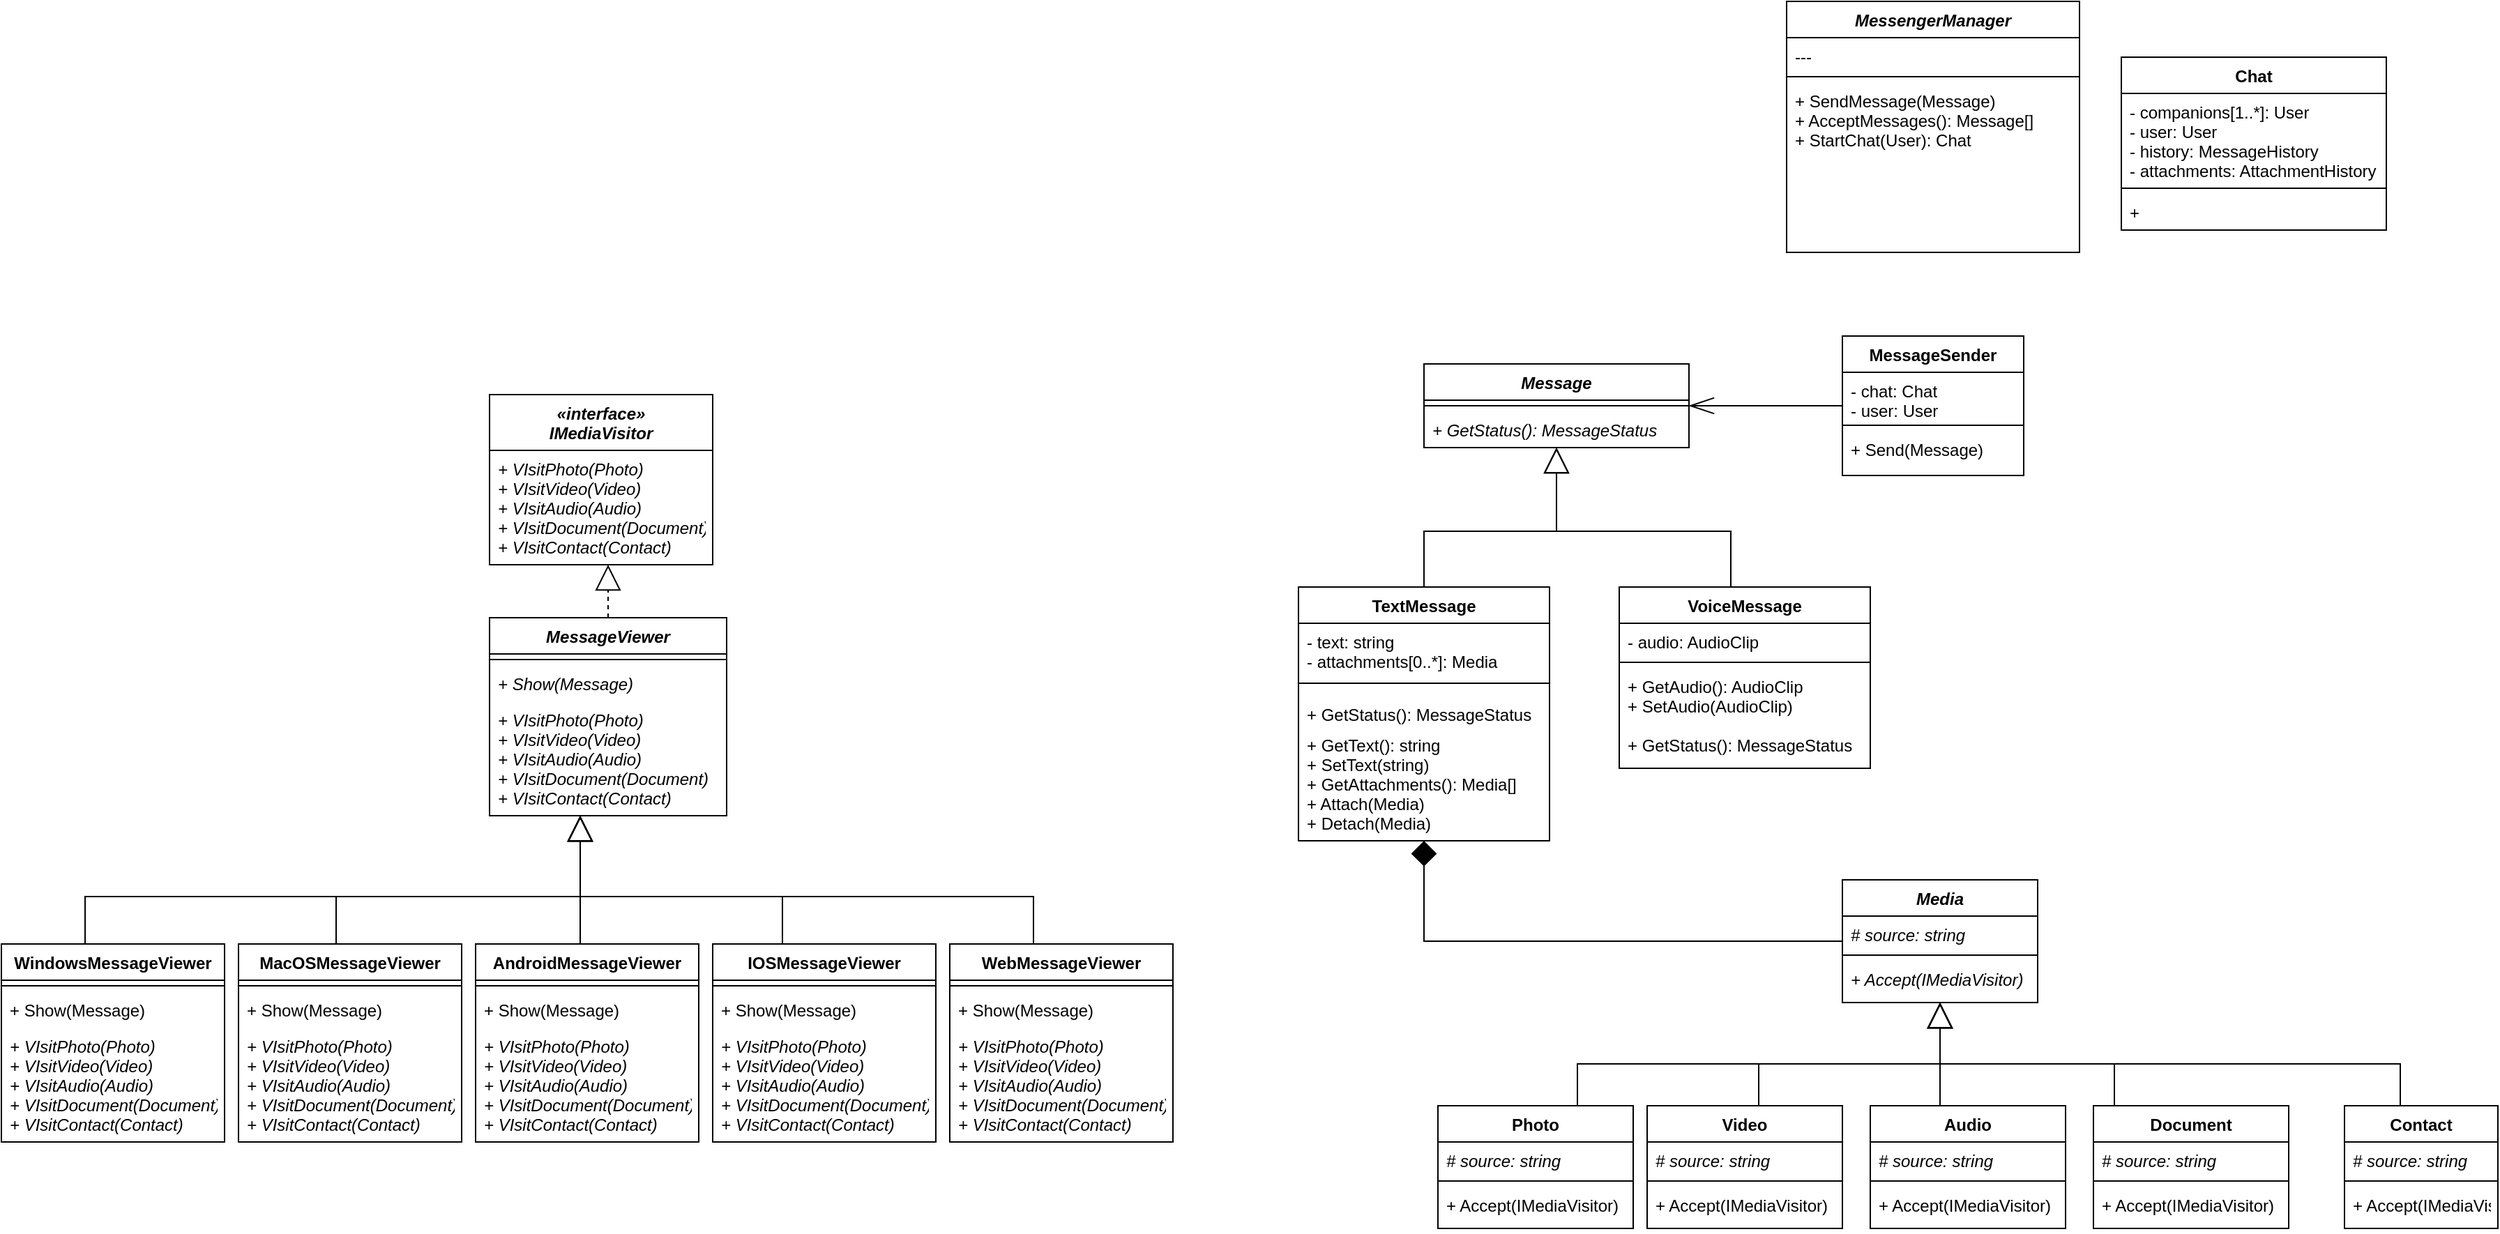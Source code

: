 <mxfile version="15.8.7" type="device"><diagram id="KsaIOCE8Mt4MVBDJVFek" name="Страница 1"><mxGraphModel dx="2897" dy="1224" grid="1" gridSize="10" guides="1" tooltips="1" connect="1" arrows="1" fold="1" page="1" pageScale="1" pageWidth="827" pageHeight="1169" math="0" shadow="0"><root><mxCell id="0"/><mxCell id="1" parent="0"/><mxCell id="n_JQmSPlWDFtVzxkH7G6-18" style="edgeStyle=orthogonalEdgeStyle;rounded=0;orthogonalLoop=1;jettySize=auto;html=1;endArrow=block;endFill=0;endSize=16;" edge="1" parent="1" source="E3m7jKcObCessWfzBNHi-1" target="n_JQmSPlWDFtVzxkH7G6-9"><mxGeometry relative="1" as="geometry"><Array as="points"><mxPoint x="290" y="410"/><mxPoint x="385" y="410"/></Array></mxGeometry></mxCell><mxCell id="E3m7jKcObCessWfzBNHi-1" value="TextMessage" style="swimlane;fontStyle=1;align=center;verticalAlign=top;childLayout=stackLayout;horizontal=1;startSize=26;horizontalStack=0;resizeParent=1;resizeParentMax=0;resizeLast=0;collapsible=1;marginBottom=0;" parent="1" vertex="1"><mxGeometry x="200" y="450" width="180" height="182" as="geometry"/></mxCell><mxCell id="E3m7jKcObCessWfzBNHi-2" value="- text: string&#10;- attachments[0..*]: Media" style="text;strokeColor=none;fillColor=none;align=left;verticalAlign=top;spacingLeft=4;spacingRight=4;overflow=hidden;rotatable=0;points=[[0,0.5],[1,0.5]];portConstraint=eastwest;" parent="E3m7jKcObCessWfzBNHi-1" vertex="1"><mxGeometry y="26" width="180" height="34" as="geometry"/></mxCell><mxCell id="E3m7jKcObCessWfzBNHi-3" value="" style="line;strokeWidth=1;fillColor=none;align=left;verticalAlign=middle;spacingTop=-1;spacingLeft=3;spacingRight=3;rotatable=0;labelPosition=right;points=[];portConstraint=eastwest;" parent="E3m7jKcObCessWfzBNHi-1" vertex="1"><mxGeometry y="60" width="180" height="18" as="geometry"/></mxCell><mxCell id="n_JQmSPlWDFtVzxkH7G6-30" value="+ GetStatus(): MessageStatus" style="text;strokeColor=none;fillColor=none;align=left;verticalAlign=top;spacingLeft=4;spacingRight=4;overflow=hidden;rotatable=0;points=[[0,0.5],[1,0.5]];portConstraint=eastwest;fontStyle=0" vertex="1" parent="E3m7jKcObCessWfzBNHi-1"><mxGeometry y="78" width="180" height="22" as="geometry"/></mxCell><mxCell id="E3m7jKcObCessWfzBNHi-4" value="+ GetText(): string&#10;+ SetText(string)&#10;+ GetAttachments(): Media[]&#10;+ Attach(Media)&#10;+ Detach(Media)" style="text;strokeColor=none;fillColor=none;align=left;verticalAlign=top;spacingLeft=4;spacingRight=4;overflow=hidden;rotatable=0;points=[[0,0.5],[1,0.5]];portConstraint=eastwest;" parent="E3m7jKcObCessWfzBNHi-1" vertex="1"><mxGeometry y="100" width="180" height="82" as="geometry"/></mxCell><mxCell id="n_JQmSPlWDFtVzxkH7G6-19" style="edgeStyle=orthogonalEdgeStyle;rounded=0;orthogonalLoop=1;jettySize=auto;html=1;endArrow=block;endFill=0;endSize=16;" edge="1" parent="1" source="E3m7jKcObCessWfzBNHi-5" target="n_JQmSPlWDFtVzxkH7G6-9"><mxGeometry relative="1" as="geometry"><Array as="points"><mxPoint x="510" y="410"/><mxPoint x="385" y="410"/></Array></mxGeometry></mxCell><mxCell id="E3m7jKcObCessWfzBNHi-5" value="VoiceMessage" style="swimlane;fontStyle=1;align=center;verticalAlign=top;childLayout=stackLayout;horizontal=1;startSize=26;horizontalStack=0;resizeParent=1;resizeParentMax=0;resizeLast=0;collapsible=1;marginBottom=0;" parent="1" vertex="1"><mxGeometry x="430" y="450" width="180" height="130" as="geometry"/></mxCell><mxCell id="E3m7jKcObCessWfzBNHi-6" value="- audio: AudioClip" style="text;strokeColor=none;fillColor=none;align=left;verticalAlign=top;spacingLeft=4;spacingRight=4;overflow=hidden;rotatable=0;points=[[0,0.5],[1,0.5]];portConstraint=eastwest;" parent="E3m7jKcObCessWfzBNHi-5" vertex="1"><mxGeometry y="26" width="180" height="24" as="geometry"/></mxCell><mxCell id="E3m7jKcObCessWfzBNHi-7" value="" style="line;strokeWidth=1;fillColor=none;align=left;verticalAlign=middle;spacingTop=-1;spacingLeft=3;spacingRight=3;rotatable=0;labelPosition=right;points=[];portConstraint=eastwest;" parent="E3m7jKcObCessWfzBNHi-5" vertex="1"><mxGeometry y="50" width="180" height="8" as="geometry"/></mxCell><mxCell id="E3m7jKcObCessWfzBNHi-8" value="+ GetAudio(): AudioClip&#10;+ SetAudio(AudioClip)" style="text;strokeColor=none;fillColor=none;align=left;verticalAlign=top;spacingLeft=4;spacingRight=4;overflow=hidden;rotatable=0;points=[[0,0.5],[1,0.5]];portConstraint=eastwest;" parent="E3m7jKcObCessWfzBNHi-5" vertex="1"><mxGeometry y="58" width="180" height="42" as="geometry"/></mxCell><mxCell id="n_JQmSPlWDFtVzxkH7G6-31" value="+ GetStatus(): MessageStatus" style="text;strokeColor=none;fillColor=none;align=left;verticalAlign=top;spacingLeft=4;spacingRight=4;overflow=hidden;rotatable=0;points=[[0,0.5],[1,0.5]];portConstraint=eastwest;fontStyle=0" vertex="1" parent="E3m7jKcObCessWfzBNHi-5"><mxGeometry y="100" width="180" height="30" as="geometry"/></mxCell><mxCell id="E3m7jKcObCessWfzBNHi-9" value="Chat" style="swimlane;fontStyle=1;align=center;verticalAlign=top;childLayout=stackLayout;horizontal=1;startSize=26;horizontalStack=0;resizeParent=1;resizeParentMax=0;resizeLast=0;collapsible=1;marginBottom=0;" parent="1" vertex="1"><mxGeometry x="790" y="70" width="190" height="124" as="geometry"/></mxCell><mxCell id="E3m7jKcObCessWfzBNHi-10" value="- companions[1..*]: User&#10;- user: User&#10;- history: MessageHistory&#10;- attachments: AttachmentHistory" style="text;strokeColor=none;fillColor=none;align=left;verticalAlign=top;spacingLeft=4;spacingRight=4;overflow=hidden;rotatable=0;points=[[0,0.5],[1,0.5]];portConstraint=eastwest;" parent="E3m7jKcObCessWfzBNHi-9" vertex="1"><mxGeometry y="26" width="190" height="64" as="geometry"/></mxCell><mxCell id="E3m7jKcObCessWfzBNHi-11" value="" style="line;strokeWidth=1;fillColor=none;align=left;verticalAlign=middle;spacingTop=-1;spacingLeft=3;spacingRight=3;rotatable=0;labelPosition=right;points=[];portConstraint=eastwest;" parent="E3m7jKcObCessWfzBNHi-9" vertex="1"><mxGeometry y="90" width="190" height="8" as="geometry"/></mxCell><mxCell id="E3m7jKcObCessWfzBNHi-12" value="+ " style="text;strokeColor=none;fillColor=none;align=left;verticalAlign=top;spacingLeft=4;spacingRight=4;overflow=hidden;rotatable=0;points=[[0,0.5],[1,0.5]];portConstraint=eastwest;" parent="E3m7jKcObCessWfzBNHi-9" vertex="1"><mxGeometry y="98" width="190" height="26" as="geometry"/></mxCell><mxCell id="n_JQmSPlWDFtVzxkH7G6-1" value="MessengerManager" style="swimlane;fontStyle=3;align=center;verticalAlign=top;childLayout=stackLayout;horizontal=1;startSize=26;horizontalStack=0;resizeParent=1;resizeParentMax=0;resizeLast=0;collapsible=1;marginBottom=0;" vertex="1" parent="1"><mxGeometry x="550" y="30" width="210" height="180" as="geometry"/></mxCell><mxCell id="n_JQmSPlWDFtVzxkH7G6-2" value="---" style="text;strokeColor=none;fillColor=none;align=left;verticalAlign=top;spacingLeft=4;spacingRight=4;overflow=hidden;rotatable=0;points=[[0,0.5],[1,0.5]];portConstraint=eastwest;" vertex="1" parent="n_JQmSPlWDFtVzxkH7G6-1"><mxGeometry y="26" width="210" height="24" as="geometry"/></mxCell><mxCell id="n_JQmSPlWDFtVzxkH7G6-3" value="" style="line;strokeWidth=1;fillColor=none;align=left;verticalAlign=middle;spacingTop=-1;spacingLeft=3;spacingRight=3;rotatable=0;labelPosition=right;points=[];portConstraint=eastwest;" vertex="1" parent="n_JQmSPlWDFtVzxkH7G6-1"><mxGeometry y="50" width="210" height="8" as="geometry"/></mxCell><mxCell id="n_JQmSPlWDFtVzxkH7G6-4" value="+ SendMessage(Message)&#10;+ AcceptMessages(): Message[]&#10;+ StartChat(User): Chat" style="text;strokeColor=none;fillColor=none;align=left;verticalAlign=top;spacingLeft=4;spacingRight=4;overflow=hidden;rotatable=0;points=[[0,0.5],[1,0.5]];portConstraint=eastwest;" vertex="1" parent="n_JQmSPlWDFtVzxkH7G6-1"><mxGeometry y="58" width="210" height="122" as="geometry"/></mxCell><mxCell id="n_JQmSPlWDFtVzxkH7G6-26" style="edgeStyle=orthogonalEdgeStyle;rounded=0;orthogonalLoop=1;jettySize=auto;html=1;endArrow=openThin;endFill=0;endSize=16;" edge="1" parent="1" source="n_JQmSPlWDFtVzxkH7G6-5" target="n_JQmSPlWDFtVzxkH7G6-9"><mxGeometry relative="1" as="geometry"/></mxCell><mxCell id="n_JQmSPlWDFtVzxkH7G6-5" value="MessageSender" style="swimlane;fontStyle=1;align=center;verticalAlign=top;childLayout=stackLayout;horizontal=1;startSize=26;horizontalStack=0;resizeParent=1;resizeParentMax=0;resizeLast=0;collapsible=1;marginBottom=0;" vertex="1" parent="1"><mxGeometry x="590" y="270" width="130" height="100" as="geometry"/></mxCell><mxCell id="n_JQmSPlWDFtVzxkH7G6-6" value="- chat: Chat&#10;- user: User" style="text;strokeColor=none;fillColor=none;align=left;verticalAlign=top;spacingLeft=4;spacingRight=4;overflow=hidden;rotatable=0;points=[[0,0.5],[1,0.5]];portConstraint=eastwest;" vertex="1" parent="n_JQmSPlWDFtVzxkH7G6-5"><mxGeometry y="26" width="130" height="34" as="geometry"/></mxCell><mxCell id="n_JQmSPlWDFtVzxkH7G6-7" value="" style="line;strokeWidth=1;fillColor=none;align=left;verticalAlign=middle;spacingTop=-1;spacingLeft=3;spacingRight=3;rotatable=0;labelPosition=right;points=[];portConstraint=eastwest;" vertex="1" parent="n_JQmSPlWDFtVzxkH7G6-5"><mxGeometry y="60" width="130" height="8" as="geometry"/></mxCell><mxCell id="n_JQmSPlWDFtVzxkH7G6-8" value="+ Send(Message)" style="text;strokeColor=none;fillColor=none;align=left;verticalAlign=top;spacingLeft=4;spacingRight=4;overflow=hidden;rotatable=0;points=[[0,0.5],[1,0.5]];portConstraint=eastwest;" vertex="1" parent="n_JQmSPlWDFtVzxkH7G6-5"><mxGeometry y="68" width="130" height="32" as="geometry"/></mxCell><mxCell id="n_JQmSPlWDFtVzxkH7G6-9" value="Message" style="swimlane;fontStyle=3;align=center;verticalAlign=top;childLayout=stackLayout;horizontal=1;startSize=26;horizontalStack=0;resizeParent=1;resizeParentMax=0;resizeLast=0;collapsible=1;marginBottom=0;" vertex="1" parent="1"><mxGeometry x="290" y="290" width="190" height="60" as="geometry"/></mxCell><mxCell id="n_JQmSPlWDFtVzxkH7G6-11" value="" style="line;strokeWidth=1;fillColor=none;align=left;verticalAlign=middle;spacingTop=-1;spacingLeft=3;spacingRight=3;rotatable=0;labelPosition=right;points=[];portConstraint=eastwest;" vertex="1" parent="n_JQmSPlWDFtVzxkH7G6-9"><mxGeometry y="26" width="190" height="8" as="geometry"/></mxCell><mxCell id="n_JQmSPlWDFtVzxkH7G6-12" value="+ GetStatus(): MessageStatus" style="text;strokeColor=none;fillColor=none;align=left;verticalAlign=top;spacingLeft=4;spacingRight=4;overflow=hidden;rotatable=0;points=[[0,0.5],[1,0.5]];portConstraint=eastwest;fontStyle=2" vertex="1" parent="n_JQmSPlWDFtVzxkH7G6-9"><mxGeometry y="34" width="190" height="26" as="geometry"/></mxCell><mxCell id="n_JQmSPlWDFtVzxkH7G6-108" style="edgeStyle=orthogonalEdgeStyle;rounded=0;orthogonalLoop=1;jettySize=auto;html=1;endArrow=block;endFill=0;endSize=16;dashed=1;" edge="1" parent="1" source="n_JQmSPlWDFtVzxkH7G6-22" target="n_JQmSPlWDFtVzxkH7G6-51"><mxGeometry relative="1" as="geometry"><Array as="points"><mxPoint x="-315" y="472"/><mxPoint x="-315" y="472"/></Array></mxGeometry></mxCell><mxCell id="n_JQmSPlWDFtVzxkH7G6-22" value="MessageViewer" style="swimlane;fontStyle=3;align=center;verticalAlign=top;childLayout=stackLayout;horizontal=1;startSize=26;horizontalStack=0;resizeParent=1;resizeParentMax=0;resizeLast=0;collapsible=1;marginBottom=0;" vertex="1" parent="1"><mxGeometry x="-380" y="472" width="170" height="142" as="geometry"/></mxCell><mxCell id="n_JQmSPlWDFtVzxkH7G6-24" value="" style="line;strokeWidth=1;fillColor=none;align=left;verticalAlign=middle;spacingTop=-1;spacingLeft=3;spacingRight=3;rotatable=0;labelPosition=right;points=[];portConstraint=eastwest;" vertex="1" parent="n_JQmSPlWDFtVzxkH7G6-22"><mxGeometry y="26" width="170" height="8" as="geometry"/></mxCell><mxCell id="n_JQmSPlWDFtVzxkH7G6-25" value="+ Show(Message)&#10;" style="text;strokeColor=none;fillColor=none;align=left;verticalAlign=top;spacingLeft=4;spacingRight=4;overflow=hidden;rotatable=0;points=[[0,0.5],[1,0.5]];portConstraint=eastwest;fontStyle=2" vertex="1" parent="n_JQmSPlWDFtVzxkH7G6-22"><mxGeometry y="34" width="170" height="26" as="geometry"/></mxCell><mxCell id="n_JQmSPlWDFtVzxkH7G6-109" value="+ VIsitPhoto(Photo)&#10;+ VIsitVideo(Video)&#10;+ VIsitAudio(Audio)&#10;+ VIsitDocument(Document)&#10;+ VIsitContact(Contact)" style="text;strokeColor=none;fillColor=none;align=left;verticalAlign=top;spacingLeft=4;spacingRight=4;overflow=hidden;rotatable=0;points=[[0,0.5],[1,0.5]];portConstraint=eastwest;fontStyle=2" vertex="1" parent="n_JQmSPlWDFtVzxkH7G6-22"><mxGeometry y="60" width="170" height="82" as="geometry"/></mxCell><mxCell id="n_JQmSPlWDFtVzxkH7G6-45" style="edgeStyle=orthogonalEdgeStyle;rounded=0;orthogonalLoop=1;jettySize=auto;html=1;endArrow=block;endFill=0;endSize=16;" edge="1" parent="1" source="n_JQmSPlWDFtVzxkH7G6-27" target="n_JQmSPlWDFtVzxkH7G6-22"><mxGeometry relative="1" as="geometry"><Array as="points"><mxPoint x="-670" y="672"/><mxPoint x="-315" y="672"/></Array></mxGeometry></mxCell><mxCell id="n_JQmSPlWDFtVzxkH7G6-27" value="WindowsMessageViewer" style="swimlane;fontStyle=1;align=center;verticalAlign=top;childLayout=stackLayout;horizontal=1;startSize=26;horizontalStack=0;resizeParent=1;resizeParentMax=0;resizeLast=0;collapsible=1;marginBottom=0;" vertex="1" parent="1"><mxGeometry x="-730" y="706" width="160" height="142" as="geometry"/></mxCell><mxCell id="n_JQmSPlWDFtVzxkH7G6-28" value="" style="line;strokeWidth=1;fillColor=none;align=left;verticalAlign=middle;spacingTop=-1;spacingLeft=3;spacingRight=3;rotatable=0;labelPosition=right;points=[];portConstraint=eastwest;" vertex="1" parent="n_JQmSPlWDFtVzxkH7G6-27"><mxGeometry y="26" width="160" height="8" as="geometry"/></mxCell><mxCell id="n_JQmSPlWDFtVzxkH7G6-29" value="+ Show(Message)&#10;" style="text;strokeColor=none;fillColor=none;align=left;verticalAlign=top;spacingLeft=4;spacingRight=4;overflow=hidden;rotatable=0;points=[[0,0.5],[1,0.5]];portConstraint=eastwest;" vertex="1" parent="n_JQmSPlWDFtVzxkH7G6-27"><mxGeometry y="34" width="160" height="26" as="geometry"/></mxCell><mxCell id="n_JQmSPlWDFtVzxkH7G6-111" value="+ VIsitPhoto(Photo)&#10;+ VIsitVideo(Video)&#10;+ VIsitAudio(Audio)&#10;+ VIsitDocument(Document)&#10;+ VIsitContact(Contact)" style="text;strokeColor=none;fillColor=none;align=left;verticalAlign=top;spacingLeft=4;spacingRight=4;overflow=hidden;rotatable=0;points=[[0,0.5],[1,0.5]];portConstraint=eastwest;fontStyle=2" vertex="1" parent="n_JQmSPlWDFtVzxkH7G6-27"><mxGeometry y="60" width="160" height="82" as="geometry"/></mxCell><mxCell id="n_JQmSPlWDFtVzxkH7G6-47" style="edgeStyle=orthogonalEdgeStyle;rounded=0;orthogonalLoop=1;jettySize=auto;html=1;endArrow=block;endFill=0;endSize=16;" edge="1" parent="1" source="n_JQmSPlWDFtVzxkH7G6-33" target="n_JQmSPlWDFtVzxkH7G6-22"><mxGeometry relative="1" as="geometry"><Array as="points"><mxPoint x="-490" y="672"/><mxPoint x="-315" y="672"/></Array></mxGeometry></mxCell><mxCell id="n_JQmSPlWDFtVzxkH7G6-33" value="MacOSMessageViewer" style="swimlane;fontStyle=1;align=center;verticalAlign=top;childLayout=stackLayout;horizontal=1;startSize=26;horizontalStack=0;resizeParent=1;resizeParentMax=0;resizeLast=0;collapsible=1;marginBottom=0;" vertex="1" parent="1"><mxGeometry x="-560" y="706" width="160" height="142" as="geometry"/></mxCell><mxCell id="n_JQmSPlWDFtVzxkH7G6-34" value="" style="line;strokeWidth=1;fillColor=none;align=left;verticalAlign=middle;spacingTop=-1;spacingLeft=3;spacingRight=3;rotatable=0;labelPosition=right;points=[];portConstraint=eastwest;" vertex="1" parent="n_JQmSPlWDFtVzxkH7G6-33"><mxGeometry y="26" width="160" height="8" as="geometry"/></mxCell><mxCell id="n_JQmSPlWDFtVzxkH7G6-35" value="+ Show(Message)&#10;" style="text;strokeColor=none;fillColor=none;align=left;verticalAlign=top;spacingLeft=4;spacingRight=4;overflow=hidden;rotatable=0;points=[[0,0.5],[1,0.5]];portConstraint=eastwest;" vertex="1" parent="n_JQmSPlWDFtVzxkH7G6-33"><mxGeometry y="34" width="160" height="26" as="geometry"/></mxCell><mxCell id="n_JQmSPlWDFtVzxkH7G6-112" value="+ VIsitPhoto(Photo)&#10;+ VIsitVideo(Video)&#10;+ VIsitAudio(Audio)&#10;+ VIsitDocument(Document)&#10;+ VIsitContact(Contact)" style="text;strokeColor=none;fillColor=none;align=left;verticalAlign=top;spacingLeft=4;spacingRight=4;overflow=hidden;rotatable=0;points=[[0,0.5],[1,0.5]];portConstraint=eastwest;fontStyle=2" vertex="1" parent="n_JQmSPlWDFtVzxkH7G6-33"><mxGeometry y="60" width="160" height="82" as="geometry"/></mxCell><mxCell id="n_JQmSPlWDFtVzxkH7G6-48" style="edgeStyle=orthogonalEdgeStyle;rounded=0;orthogonalLoop=1;jettySize=auto;html=1;endArrow=block;endFill=0;endSize=16;" edge="1" parent="1" source="n_JQmSPlWDFtVzxkH7G6-36" target="n_JQmSPlWDFtVzxkH7G6-22"><mxGeometry relative="1" as="geometry"><Array as="points"><mxPoint x="-315" y="692"/><mxPoint x="-315" y="692"/></Array></mxGeometry></mxCell><mxCell id="n_JQmSPlWDFtVzxkH7G6-36" value="AndroidMessageViewer" style="swimlane;fontStyle=1;align=center;verticalAlign=top;childLayout=stackLayout;horizontal=1;startSize=26;horizontalStack=0;resizeParent=1;resizeParentMax=0;resizeLast=0;collapsible=1;marginBottom=0;" vertex="1" parent="1"><mxGeometry x="-390" y="706" width="160" height="142" as="geometry"/></mxCell><mxCell id="n_JQmSPlWDFtVzxkH7G6-37" value="" style="line;strokeWidth=1;fillColor=none;align=left;verticalAlign=middle;spacingTop=-1;spacingLeft=3;spacingRight=3;rotatable=0;labelPosition=right;points=[];portConstraint=eastwest;" vertex="1" parent="n_JQmSPlWDFtVzxkH7G6-36"><mxGeometry y="26" width="160" height="8" as="geometry"/></mxCell><mxCell id="n_JQmSPlWDFtVzxkH7G6-38" value="+ Show(Message)&#10;" style="text;strokeColor=none;fillColor=none;align=left;verticalAlign=top;spacingLeft=4;spacingRight=4;overflow=hidden;rotatable=0;points=[[0,0.5],[1,0.5]];portConstraint=eastwest;" vertex="1" parent="n_JQmSPlWDFtVzxkH7G6-36"><mxGeometry y="34" width="160" height="26" as="geometry"/></mxCell><mxCell id="n_JQmSPlWDFtVzxkH7G6-113" value="+ VIsitPhoto(Photo)&#10;+ VIsitVideo(Video)&#10;+ VIsitAudio(Audio)&#10;+ VIsitDocument(Document)&#10;+ VIsitContact(Contact)" style="text;strokeColor=none;fillColor=none;align=left;verticalAlign=top;spacingLeft=4;spacingRight=4;overflow=hidden;rotatable=0;points=[[0,0.5],[1,0.5]];portConstraint=eastwest;fontStyle=2" vertex="1" parent="n_JQmSPlWDFtVzxkH7G6-36"><mxGeometry y="60" width="160" height="82" as="geometry"/></mxCell><mxCell id="n_JQmSPlWDFtVzxkH7G6-49" style="edgeStyle=orthogonalEdgeStyle;rounded=0;orthogonalLoop=1;jettySize=auto;html=1;endArrow=block;endFill=0;endSize=16;" edge="1" parent="1" source="n_JQmSPlWDFtVzxkH7G6-39" target="n_JQmSPlWDFtVzxkH7G6-22"><mxGeometry relative="1" as="geometry"><Array as="points"><mxPoint x="-170" y="672"/><mxPoint x="-315" y="672"/></Array></mxGeometry></mxCell><mxCell id="n_JQmSPlWDFtVzxkH7G6-39" value="IOSMessageViewer" style="swimlane;fontStyle=1;align=center;verticalAlign=top;childLayout=stackLayout;horizontal=1;startSize=26;horizontalStack=0;resizeParent=1;resizeParentMax=0;resizeLast=0;collapsible=1;marginBottom=0;" vertex="1" parent="1"><mxGeometry x="-220" y="706" width="160" height="142" as="geometry"/></mxCell><mxCell id="n_JQmSPlWDFtVzxkH7G6-40" value="" style="line;strokeWidth=1;fillColor=none;align=left;verticalAlign=middle;spacingTop=-1;spacingLeft=3;spacingRight=3;rotatable=0;labelPosition=right;points=[];portConstraint=eastwest;" vertex="1" parent="n_JQmSPlWDFtVzxkH7G6-39"><mxGeometry y="26" width="160" height="8" as="geometry"/></mxCell><mxCell id="n_JQmSPlWDFtVzxkH7G6-41" value="+ Show(Message)&#10;" style="text;strokeColor=none;fillColor=none;align=left;verticalAlign=top;spacingLeft=4;spacingRight=4;overflow=hidden;rotatable=0;points=[[0,0.5],[1,0.5]];portConstraint=eastwest;" vertex="1" parent="n_JQmSPlWDFtVzxkH7G6-39"><mxGeometry y="34" width="160" height="26" as="geometry"/></mxCell><mxCell id="n_JQmSPlWDFtVzxkH7G6-114" value="+ VIsitPhoto(Photo)&#10;+ VIsitVideo(Video)&#10;+ VIsitAudio(Audio)&#10;+ VIsitDocument(Document)&#10;+ VIsitContact(Contact)" style="text;strokeColor=none;fillColor=none;align=left;verticalAlign=top;spacingLeft=4;spacingRight=4;overflow=hidden;rotatable=0;points=[[0,0.5],[1,0.5]];portConstraint=eastwest;fontStyle=2" vertex="1" parent="n_JQmSPlWDFtVzxkH7G6-39"><mxGeometry y="60" width="160" height="82" as="geometry"/></mxCell><mxCell id="n_JQmSPlWDFtVzxkH7G6-50" style="edgeStyle=orthogonalEdgeStyle;rounded=0;orthogonalLoop=1;jettySize=auto;html=1;endArrow=block;endFill=0;endSize=16;" edge="1" parent="1" source="n_JQmSPlWDFtVzxkH7G6-42" target="n_JQmSPlWDFtVzxkH7G6-22"><mxGeometry relative="1" as="geometry"><Array as="points"><mxPoint x="10" y="672"/><mxPoint x="-315" y="672"/></Array></mxGeometry></mxCell><mxCell id="n_JQmSPlWDFtVzxkH7G6-42" value="WebMessageViewer" style="swimlane;fontStyle=1;align=center;verticalAlign=top;childLayout=stackLayout;horizontal=1;startSize=26;horizontalStack=0;resizeParent=1;resizeParentMax=0;resizeLast=0;collapsible=1;marginBottom=0;" vertex="1" parent="1"><mxGeometry x="-50" y="706" width="160" height="142" as="geometry"/></mxCell><mxCell id="n_JQmSPlWDFtVzxkH7G6-43" value="" style="line;strokeWidth=1;fillColor=none;align=left;verticalAlign=middle;spacingTop=-1;spacingLeft=3;spacingRight=3;rotatable=0;labelPosition=right;points=[];portConstraint=eastwest;" vertex="1" parent="n_JQmSPlWDFtVzxkH7G6-42"><mxGeometry y="26" width="160" height="8" as="geometry"/></mxCell><mxCell id="n_JQmSPlWDFtVzxkH7G6-44" value="+ Show(Message)&#10;" style="text;strokeColor=none;fillColor=none;align=left;verticalAlign=top;spacingLeft=4;spacingRight=4;overflow=hidden;rotatable=0;points=[[0,0.5],[1,0.5]];portConstraint=eastwest;" vertex="1" parent="n_JQmSPlWDFtVzxkH7G6-42"><mxGeometry y="34" width="160" height="26" as="geometry"/></mxCell><mxCell id="n_JQmSPlWDFtVzxkH7G6-115" value="+ VIsitPhoto(Photo)&#10;+ VIsitVideo(Video)&#10;+ VIsitAudio(Audio)&#10;+ VIsitDocument(Document)&#10;+ VIsitContact(Contact)" style="text;strokeColor=none;fillColor=none;align=left;verticalAlign=top;spacingLeft=4;spacingRight=4;overflow=hidden;rotatable=0;points=[[0,0.5],[1,0.5]];portConstraint=eastwest;fontStyle=2" vertex="1" parent="n_JQmSPlWDFtVzxkH7G6-42"><mxGeometry y="60" width="160" height="82" as="geometry"/></mxCell><mxCell id="n_JQmSPlWDFtVzxkH7G6-51" value="«interface»&#10;IMediaVisitor" style="swimlane;fontStyle=3;align=center;verticalAlign=top;childLayout=stackLayout;horizontal=1;startSize=40;horizontalStack=0;resizeParent=1;resizeParentMax=0;resizeLast=0;collapsible=1;marginBottom=0;" vertex="1" parent="1"><mxGeometry x="-380" y="312" width="160" height="122" as="geometry"/></mxCell><mxCell id="n_JQmSPlWDFtVzxkH7G6-53" value="+ VIsitPhoto(Photo)&#10;+ VIsitVideo(Video)&#10;+ VIsitAudio(Audio)&#10;+ VIsitDocument(Document)&#10;+ VIsitContact(Contact)" style="text;strokeColor=none;fillColor=none;align=left;verticalAlign=top;spacingLeft=4;spacingRight=4;overflow=hidden;rotatable=0;points=[[0,0.5],[1,0.5]];portConstraint=eastwest;fontStyle=2" vertex="1" parent="n_JQmSPlWDFtVzxkH7G6-51"><mxGeometry y="40" width="160" height="82" as="geometry"/></mxCell><mxCell id="n_JQmSPlWDFtVzxkH7G6-93" style="edgeStyle=orthogonalEdgeStyle;rounded=0;orthogonalLoop=1;jettySize=auto;html=1;endArrow=block;endFill=0;endSize=16;" edge="1" parent="1" source="n_JQmSPlWDFtVzxkH7G6-59" target="n_JQmSPlWDFtVzxkH7G6-75"><mxGeometry relative="1" as="geometry"><Array as="points"><mxPoint x="400" y="792"/><mxPoint x="660" y="792"/></Array></mxGeometry></mxCell><mxCell id="n_JQmSPlWDFtVzxkH7G6-59" value="Photo" style="swimlane;fontStyle=1;align=center;verticalAlign=top;childLayout=stackLayout;horizontal=1;startSize=26;horizontalStack=0;resizeParent=1;resizeParentMax=0;resizeLast=0;collapsible=1;marginBottom=0;" vertex="1" parent="1"><mxGeometry x="300" y="822" width="140" height="88" as="geometry"/></mxCell><mxCell id="n_JQmSPlWDFtVzxkH7G6-104" value="# source: string" style="text;strokeColor=none;fillColor=none;align=left;verticalAlign=top;spacingLeft=4;spacingRight=4;overflow=hidden;rotatable=0;points=[[0,0.5],[1,0.5]];portConstraint=eastwest;fontStyle=2" vertex="1" parent="n_JQmSPlWDFtVzxkH7G6-59"><mxGeometry y="26" width="140" height="24" as="geometry"/></mxCell><mxCell id="n_JQmSPlWDFtVzxkH7G6-61" value="" style="line;strokeWidth=1;fillColor=none;align=left;verticalAlign=middle;spacingTop=-1;spacingLeft=3;spacingRight=3;rotatable=0;labelPosition=right;points=[];portConstraint=eastwest;" vertex="1" parent="n_JQmSPlWDFtVzxkH7G6-59"><mxGeometry y="50" width="140" height="8" as="geometry"/></mxCell><mxCell id="n_JQmSPlWDFtVzxkH7G6-63" value="+ Accept(IMediaVisitor)" style="text;strokeColor=none;fillColor=none;align=left;verticalAlign=top;spacingLeft=4;spacingRight=4;overflow=hidden;rotatable=0;points=[[0,0.5],[1,0.5]];portConstraint=eastwest;fontStyle=0" vertex="1" parent="n_JQmSPlWDFtVzxkH7G6-59"><mxGeometry y="58" width="140" height="30" as="geometry"/></mxCell><mxCell id="n_JQmSPlWDFtVzxkH7G6-116" style="edgeStyle=orthogonalEdgeStyle;rounded=0;orthogonalLoop=1;jettySize=auto;html=1;endArrow=diamond;endFill=1;endSize=16;" edge="1" parent="1" source="n_JQmSPlWDFtVzxkH7G6-75" target="E3m7jKcObCessWfzBNHi-1"><mxGeometry relative="1" as="geometry"/></mxCell><mxCell id="n_JQmSPlWDFtVzxkH7G6-75" value="Media" style="swimlane;fontStyle=3;align=center;verticalAlign=top;childLayout=stackLayout;horizontal=1;startSize=26;horizontalStack=0;resizeParent=1;resizeParentMax=0;resizeLast=0;collapsible=1;marginBottom=0;" vertex="1" parent="1"><mxGeometry x="590" y="660" width="140" height="88" as="geometry"/></mxCell><mxCell id="n_JQmSPlWDFtVzxkH7G6-76" value="# source: string" style="text;strokeColor=none;fillColor=none;align=left;verticalAlign=top;spacingLeft=4;spacingRight=4;overflow=hidden;rotatable=0;points=[[0,0.5],[1,0.5]];portConstraint=eastwest;fontStyle=2" vertex="1" parent="n_JQmSPlWDFtVzxkH7G6-75"><mxGeometry y="26" width="140" height="24" as="geometry"/></mxCell><mxCell id="n_JQmSPlWDFtVzxkH7G6-77" value="" style="line;strokeWidth=1;fillColor=none;align=left;verticalAlign=middle;spacingTop=-1;spacingLeft=3;spacingRight=3;rotatable=0;labelPosition=right;points=[];portConstraint=eastwest;" vertex="1" parent="n_JQmSPlWDFtVzxkH7G6-75"><mxGeometry y="50" width="140" height="8" as="geometry"/></mxCell><mxCell id="n_JQmSPlWDFtVzxkH7G6-79" value="+ Accept(IMediaVisitor)" style="text;strokeColor=none;fillColor=none;align=left;verticalAlign=top;spacingLeft=4;spacingRight=4;overflow=hidden;rotatable=0;points=[[0,0.5],[1,0.5]];portConstraint=eastwest;fontStyle=2" vertex="1" parent="n_JQmSPlWDFtVzxkH7G6-75"><mxGeometry y="58" width="140" height="30" as="geometry"/></mxCell><mxCell id="n_JQmSPlWDFtVzxkH7G6-96" style="edgeStyle=orthogonalEdgeStyle;rounded=0;orthogonalLoop=1;jettySize=auto;html=1;endArrow=block;endFill=0;endSize=16;" edge="1" parent="1" source="n_JQmSPlWDFtVzxkH7G6-81" target="n_JQmSPlWDFtVzxkH7G6-75"><mxGeometry relative="1" as="geometry"><Array as="points"><mxPoint x="530" y="792"/><mxPoint x="660" y="792"/></Array></mxGeometry></mxCell><mxCell id="n_JQmSPlWDFtVzxkH7G6-81" value="Video" style="swimlane;fontStyle=1;align=center;verticalAlign=top;childLayout=stackLayout;horizontal=1;startSize=26;horizontalStack=0;resizeParent=1;resizeParentMax=0;resizeLast=0;collapsible=1;marginBottom=0;" vertex="1" parent="1"><mxGeometry x="450" y="822" width="140" height="88" as="geometry"/></mxCell><mxCell id="n_JQmSPlWDFtVzxkH7G6-82" value="# source: string" style="text;strokeColor=none;fillColor=none;align=left;verticalAlign=top;spacingLeft=4;spacingRight=4;overflow=hidden;rotatable=0;points=[[0,0.5],[1,0.5]];portConstraint=eastwest;fontStyle=2" vertex="1" parent="n_JQmSPlWDFtVzxkH7G6-81"><mxGeometry y="26" width="140" height="24" as="geometry"/></mxCell><mxCell id="n_JQmSPlWDFtVzxkH7G6-83" value="" style="line;strokeWidth=1;fillColor=none;align=left;verticalAlign=middle;spacingTop=-1;spacingLeft=3;spacingRight=3;rotatable=0;labelPosition=right;points=[];portConstraint=eastwest;" vertex="1" parent="n_JQmSPlWDFtVzxkH7G6-81"><mxGeometry y="50" width="140" height="8" as="geometry"/></mxCell><mxCell id="n_JQmSPlWDFtVzxkH7G6-84" value="+ Accept(IMediaVisitor)" style="text;strokeColor=none;fillColor=none;align=left;verticalAlign=top;spacingLeft=4;spacingRight=4;overflow=hidden;rotatable=0;points=[[0,0.5],[1,0.5]];portConstraint=eastwest;fontStyle=0" vertex="1" parent="n_JQmSPlWDFtVzxkH7G6-81"><mxGeometry y="58" width="140" height="30" as="geometry"/></mxCell><mxCell id="n_JQmSPlWDFtVzxkH7G6-97" style="edgeStyle=orthogonalEdgeStyle;rounded=0;orthogonalLoop=1;jettySize=auto;html=1;endArrow=block;endFill=0;endSize=16;" edge="1" parent="1" source="n_JQmSPlWDFtVzxkH7G6-85" target="n_JQmSPlWDFtVzxkH7G6-75"><mxGeometry relative="1" as="geometry"><Array as="points"><mxPoint x="660" y="802"/><mxPoint x="660" y="802"/></Array></mxGeometry></mxCell><mxCell id="n_JQmSPlWDFtVzxkH7G6-85" value="Audio" style="swimlane;fontStyle=1;align=center;verticalAlign=top;childLayout=stackLayout;horizontal=1;startSize=26;horizontalStack=0;resizeParent=1;resizeParentMax=0;resizeLast=0;collapsible=1;marginBottom=0;" vertex="1" parent="1"><mxGeometry x="610" y="822" width="140" height="88" as="geometry"/></mxCell><mxCell id="n_JQmSPlWDFtVzxkH7G6-86" value="# source: string" style="text;strokeColor=none;fillColor=none;align=left;verticalAlign=top;spacingLeft=4;spacingRight=4;overflow=hidden;rotatable=0;points=[[0,0.5],[1,0.5]];portConstraint=eastwest;fontStyle=2" vertex="1" parent="n_JQmSPlWDFtVzxkH7G6-85"><mxGeometry y="26" width="140" height="24" as="geometry"/></mxCell><mxCell id="n_JQmSPlWDFtVzxkH7G6-87" value="" style="line;strokeWidth=1;fillColor=none;align=left;verticalAlign=middle;spacingTop=-1;spacingLeft=3;spacingRight=3;rotatable=0;labelPosition=right;points=[];portConstraint=eastwest;" vertex="1" parent="n_JQmSPlWDFtVzxkH7G6-85"><mxGeometry y="50" width="140" height="8" as="geometry"/></mxCell><mxCell id="n_JQmSPlWDFtVzxkH7G6-88" value="+ Accept(IMediaVisitor)" style="text;strokeColor=none;fillColor=none;align=left;verticalAlign=top;spacingLeft=4;spacingRight=4;overflow=hidden;rotatable=0;points=[[0,0.5],[1,0.5]];portConstraint=eastwest;fontStyle=0" vertex="1" parent="n_JQmSPlWDFtVzxkH7G6-85"><mxGeometry y="58" width="140" height="30" as="geometry"/></mxCell><mxCell id="n_JQmSPlWDFtVzxkH7G6-98" style="edgeStyle=orthogonalEdgeStyle;rounded=0;orthogonalLoop=1;jettySize=auto;html=1;endArrow=block;endFill=0;endSize=16;" edge="1" parent="1" source="n_JQmSPlWDFtVzxkH7G6-89" target="n_JQmSPlWDFtVzxkH7G6-75"><mxGeometry relative="1" as="geometry"><Array as="points"><mxPoint x="785" y="792"/><mxPoint x="660" y="792"/></Array></mxGeometry></mxCell><mxCell id="n_JQmSPlWDFtVzxkH7G6-89" value="Document" style="swimlane;fontStyle=1;align=center;verticalAlign=top;childLayout=stackLayout;horizontal=1;startSize=26;horizontalStack=0;resizeParent=1;resizeParentMax=0;resizeLast=0;collapsible=1;marginBottom=0;" vertex="1" parent="1"><mxGeometry x="770" y="822" width="140" height="88" as="geometry"/></mxCell><mxCell id="n_JQmSPlWDFtVzxkH7G6-90" value="# source: string" style="text;strokeColor=none;fillColor=none;align=left;verticalAlign=top;spacingLeft=4;spacingRight=4;overflow=hidden;rotatable=0;points=[[0,0.5],[1,0.5]];portConstraint=eastwest;fontStyle=2" vertex="1" parent="n_JQmSPlWDFtVzxkH7G6-89"><mxGeometry y="26" width="140" height="24" as="geometry"/></mxCell><mxCell id="n_JQmSPlWDFtVzxkH7G6-91" value="" style="line;strokeWidth=1;fillColor=none;align=left;verticalAlign=middle;spacingTop=-1;spacingLeft=3;spacingRight=3;rotatable=0;labelPosition=right;points=[];portConstraint=eastwest;" vertex="1" parent="n_JQmSPlWDFtVzxkH7G6-89"><mxGeometry y="50" width="140" height="8" as="geometry"/></mxCell><mxCell id="n_JQmSPlWDFtVzxkH7G6-92" value="+ Accept(IMediaVisitor)" style="text;strokeColor=none;fillColor=none;align=left;verticalAlign=top;spacingLeft=4;spacingRight=4;overflow=hidden;rotatable=0;points=[[0,0.5],[1,0.5]];portConstraint=eastwest;fontStyle=0" vertex="1" parent="n_JQmSPlWDFtVzxkH7G6-89"><mxGeometry y="58" width="140" height="30" as="geometry"/></mxCell><mxCell id="n_JQmSPlWDFtVzxkH7G6-103" style="edgeStyle=orthogonalEdgeStyle;rounded=0;orthogonalLoop=1;jettySize=auto;html=1;endArrow=block;endFill=0;endSize=16;" edge="1" parent="1" source="n_JQmSPlWDFtVzxkH7G6-99" target="n_JQmSPlWDFtVzxkH7G6-75"><mxGeometry relative="1" as="geometry"><Array as="points"><mxPoint x="990" y="792"/><mxPoint x="660" y="792"/></Array></mxGeometry></mxCell><mxCell id="n_JQmSPlWDFtVzxkH7G6-99" value="Contact" style="swimlane;fontStyle=1;align=center;verticalAlign=top;childLayout=stackLayout;horizontal=1;startSize=26;horizontalStack=0;resizeParent=1;resizeParentMax=0;resizeLast=0;collapsible=1;marginBottom=0;" vertex="1" parent="1"><mxGeometry x="950" y="822" width="110" height="88" as="geometry"/></mxCell><mxCell id="n_JQmSPlWDFtVzxkH7G6-100" value="# source: string" style="text;strokeColor=none;fillColor=none;align=left;verticalAlign=top;spacingLeft=4;spacingRight=4;overflow=hidden;rotatable=0;points=[[0,0.5],[1,0.5]];portConstraint=eastwest;fontStyle=2" vertex="1" parent="n_JQmSPlWDFtVzxkH7G6-99"><mxGeometry y="26" width="110" height="24" as="geometry"/></mxCell><mxCell id="n_JQmSPlWDFtVzxkH7G6-101" value="" style="line;strokeWidth=1;fillColor=none;align=left;verticalAlign=middle;spacingTop=-1;spacingLeft=3;spacingRight=3;rotatable=0;labelPosition=right;points=[];portConstraint=eastwest;" vertex="1" parent="n_JQmSPlWDFtVzxkH7G6-99"><mxGeometry y="50" width="110" height="8" as="geometry"/></mxCell><mxCell id="n_JQmSPlWDFtVzxkH7G6-102" value="+ Accept(IMediaVisitor)" style="text;strokeColor=none;fillColor=none;align=left;verticalAlign=top;spacingLeft=4;spacingRight=4;overflow=hidden;rotatable=0;points=[[0,0.5],[1,0.5]];portConstraint=eastwest;fontStyle=0" vertex="1" parent="n_JQmSPlWDFtVzxkH7G6-99"><mxGeometry y="58" width="110" height="30" as="geometry"/></mxCell></root></mxGraphModel></diagram></mxfile>